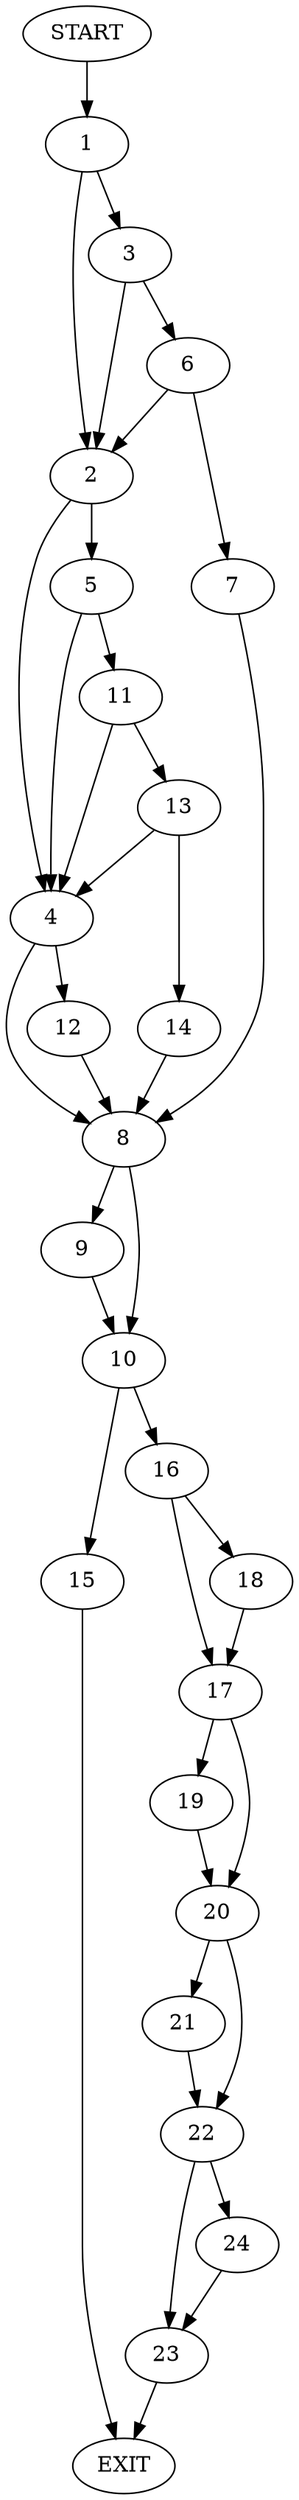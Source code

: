 digraph {
0 [label="START"]
25 [label="EXIT"]
0 -> 1
1 -> 2
1 -> 3
2 -> 4
2 -> 5
3 -> 2
3 -> 6
6 -> 2
6 -> 7
7 -> 8
8 -> 9
8 -> 10
5 -> 4
5 -> 11
4 -> 12
4 -> 8
11 -> 4
11 -> 13
13 -> 4
13 -> 14
14 -> 8
12 -> 8
9 -> 10
10 -> 15
10 -> 16
16 -> 17
16 -> 18
15 -> 25
17 -> 19
17 -> 20
18 -> 17
20 -> 21
20 -> 22
19 -> 20
21 -> 22
22 -> 23
22 -> 24
23 -> 25
24 -> 23
}
